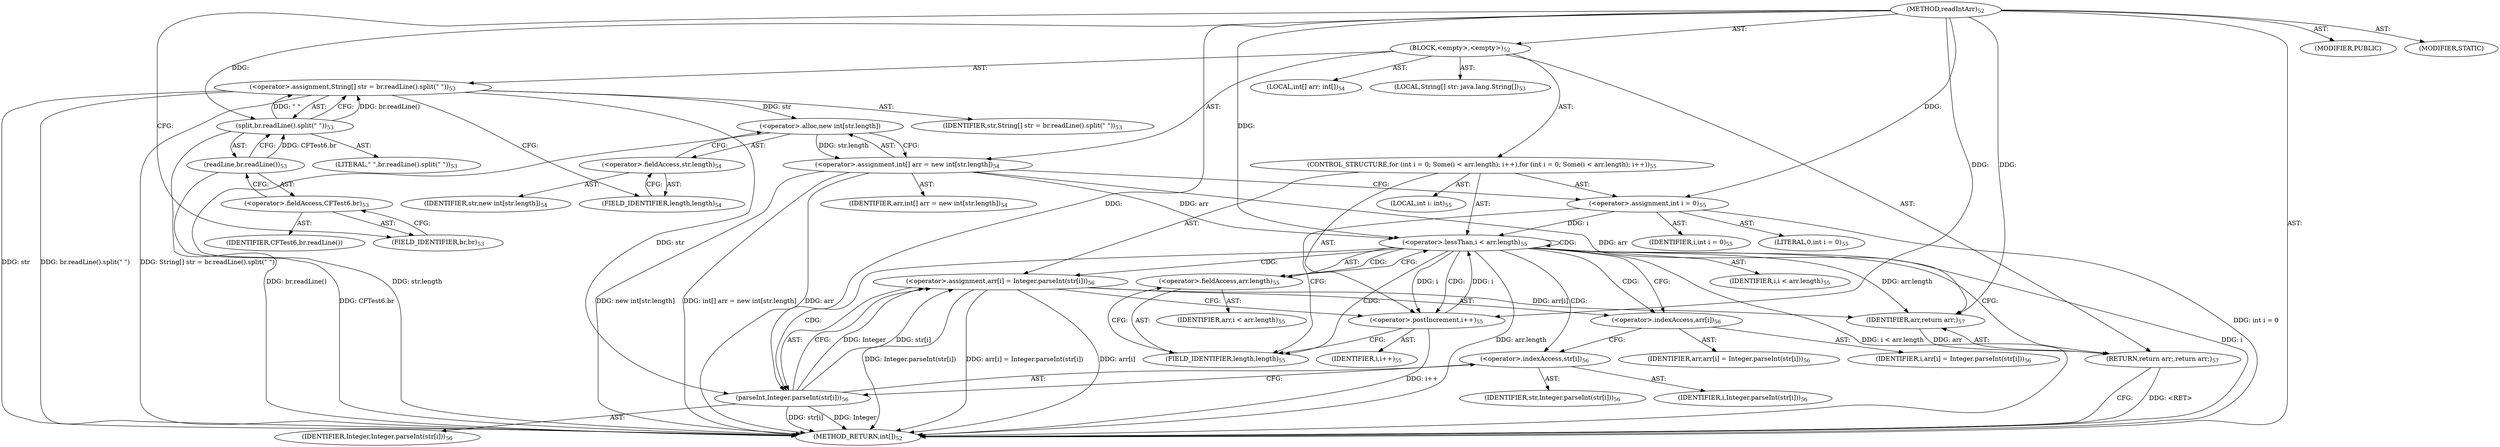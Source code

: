 digraph "readIntArr" {  
"154" [label = <(METHOD,readIntArr)<SUB>52</SUB>> ]
"155" [label = <(BLOCK,&lt;empty&gt;,&lt;empty&gt;)<SUB>52</SUB>> ]
"156" [label = <(LOCAL,String[] str: java.lang.String[])<SUB>53</SUB>> ]
"157" [label = <(&lt;operator&gt;.assignment,String[] str = br.readLine().split(&quot; &quot;))<SUB>53</SUB>> ]
"158" [label = <(IDENTIFIER,str,String[] str = br.readLine().split(&quot; &quot;))<SUB>53</SUB>> ]
"159" [label = <(split,br.readLine().split(&quot; &quot;))<SUB>53</SUB>> ]
"160" [label = <(readLine,br.readLine())<SUB>53</SUB>> ]
"161" [label = <(&lt;operator&gt;.fieldAccess,CFTest6.br)<SUB>53</SUB>> ]
"162" [label = <(IDENTIFIER,CFTest6,br.readLine())> ]
"163" [label = <(FIELD_IDENTIFIER,br,br)<SUB>53</SUB>> ]
"164" [label = <(LITERAL,&quot; &quot;,br.readLine().split(&quot; &quot;))<SUB>53</SUB>> ]
"165" [label = <(LOCAL,int[] arr: int[])<SUB>54</SUB>> ]
"166" [label = <(&lt;operator&gt;.assignment,int[] arr = new int[str.length])<SUB>54</SUB>> ]
"167" [label = <(IDENTIFIER,arr,int[] arr = new int[str.length])<SUB>54</SUB>> ]
"168" [label = <(&lt;operator&gt;.alloc,new int[str.length])> ]
"169" [label = <(&lt;operator&gt;.fieldAccess,str.length)<SUB>54</SUB>> ]
"170" [label = <(IDENTIFIER,str,new int[str.length])<SUB>54</SUB>> ]
"171" [label = <(FIELD_IDENTIFIER,length,length)<SUB>54</SUB>> ]
"172" [label = <(CONTROL_STRUCTURE,for (int i = 0; Some(i &lt; arr.length); i++),for (int i = 0; Some(i &lt; arr.length); i++))<SUB>55</SUB>> ]
"173" [label = <(LOCAL,int i: int)<SUB>55</SUB>> ]
"174" [label = <(&lt;operator&gt;.assignment,int i = 0)<SUB>55</SUB>> ]
"175" [label = <(IDENTIFIER,i,int i = 0)<SUB>55</SUB>> ]
"176" [label = <(LITERAL,0,int i = 0)<SUB>55</SUB>> ]
"177" [label = <(&lt;operator&gt;.lessThan,i &lt; arr.length)<SUB>55</SUB>> ]
"178" [label = <(IDENTIFIER,i,i &lt; arr.length)<SUB>55</SUB>> ]
"179" [label = <(&lt;operator&gt;.fieldAccess,arr.length)<SUB>55</SUB>> ]
"180" [label = <(IDENTIFIER,arr,i &lt; arr.length)<SUB>55</SUB>> ]
"181" [label = <(FIELD_IDENTIFIER,length,length)<SUB>55</SUB>> ]
"182" [label = <(&lt;operator&gt;.postIncrement,i++)<SUB>55</SUB>> ]
"183" [label = <(IDENTIFIER,i,i++)<SUB>55</SUB>> ]
"184" [label = <(&lt;operator&gt;.assignment,arr[i] = Integer.parseInt(str[i]))<SUB>56</SUB>> ]
"185" [label = <(&lt;operator&gt;.indexAccess,arr[i])<SUB>56</SUB>> ]
"186" [label = <(IDENTIFIER,arr,arr[i] = Integer.parseInt(str[i]))<SUB>56</SUB>> ]
"187" [label = <(IDENTIFIER,i,arr[i] = Integer.parseInt(str[i]))<SUB>56</SUB>> ]
"188" [label = <(parseInt,Integer.parseInt(str[i]))<SUB>56</SUB>> ]
"189" [label = <(IDENTIFIER,Integer,Integer.parseInt(str[i]))<SUB>56</SUB>> ]
"190" [label = <(&lt;operator&gt;.indexAccess,str[i])<SUB>56</SUB>> ]
"191" [label = <(IDENTIFIER,str,Integer.parseInt(str[i]))<SUB>56</SUB>> ]
"192" [label = <(IDENTIFIER,i,Integer.parseInt(str[i]))<SUB>56</SUB>> ]
"193" [label = <(RETURN,return arr;,return arr;)<SUB>57</SUB>> ]
"194" [label = <(IDENTIFIER,arr,return arr;)<SUB>57</SUB>> ]
"195" [label = <(MODIFIER,PUBLIC)> ]
"196" [label = <(MODIFIER,STATIC)> ]
"197" [label = <(METHOD_RETURN,int[])<SUB>52</SUB>> ]
  "154" -> "155"  [ label = "AST: "] 
  "154" -> "195"  [ label = "AST: "] 
  "154" -> "196"  [ label = "AST: "] 
  "154" -> "197"  [ label = "AST: "] 
  "155" -> "156"  [ label = "AST: "] 
  "155" -> "157"  [ label = "AST: "] 
  "155" -> "165"  [ label = "AST: "] 
  "155" -> "166"  [ label = "AST: "] 
  "155" -> "172"  [ label = "AST: "] 
  "155" -> "193"  [ label = "AST: "] 
  "157" -> "158"  [ label = "AST: "] 
  "157" -> "159"  [ label = "AST: "] 
  "159" -> "160"  [ label = "AST: "] 
  "159" -> "164"  [ label = "AST: "] 
  "160" -> "161"  [ label = "AST: "] 
  "161" -> "162"  [ label = "AST: "] 
  "161" -> "163"  [ label = "AST: "] 
  "166" -> "167"  [ label = "AST: "] 
  "166" -> "168"  [ label = "AST: "] 
  "168" -> "169"  [ label = "AST: "] 
  "169" -> "170"  [ label = "AST: "] 
  "169" -> "171"  [ label = "AST: "] 
  "172" -> "173"  [ label = "AST: "] 
  "172" -> "174"  [ label = "AST: "] 
  "172" -> "177"  [ label = "AST: "] 
  "172" -> "182"  [ label = "AST: "] 
  "172" -> "184"  [ label = "AST: "] 
  "174" -> "175"  [ label = "AST: "] 
  "174" -> "176"  [ label = "AST: "] 
  "177" -> "178"  [ label = "AST: "] 
  "177" -> "179"  [ label = "AST: "] 
  "179" -> "180"  [ label = "AST: "] 
  "179" -> "181"  [ label = "AST: "] 
  "182" -> "183"  [ label = "AST: "] 
  "184" -> "185"  [ label = "AST: "] 
  "184" -> "188"  [ label = "AST: "] 
  "185" -> "186"  [ label = "AST: "] 
  "185" -> "187"  [ label = "AST: "] 
  "188" -> "189"  [ label = "AST: "] 
  "188" -> "190"  [ label = "AST: "] 
  "190" -> "191"  [ label = "AST: "] 
  "190" -> "192"  [ label = "AST: "] 
  "193" -> "194"  [ label = "AST: "] 
  "157" -> "171"  [ label = "CFG: "] 
  "166" -> "174"  [ label = "CFG: "] 
  "193" -> "197"  [ label = "CFG: "] 
  "159" -> "157"  [ label = "CFG: "] 
  "168" -> "166"  [ label = "CFG: "] 
  "174" -> "181"  [ label = "CFG: "] 
  "177" -> "185"  [ label = "CFG: "] 
  "177" -> "193"  [ label = "CFG: "] 
  "182" -> "181"  [ label = "CFG: "] 
  "184" -> "182"  [ label = "CFG: "] 
  "160" -> "159"  [ label = "CFG: "] 
  "169" -> "168"  [ label = "CFG: "] 
  "179" -> "177"  [ label = "CFG: "] 
  "185" -> "190"  [ label = "CFG: "] 
  "188" -> "184"  [ label = "CFG: "] 
  "161" -> "160"  [ label = "CFG: "] 
  "171" -> "169"  [ label = "CFG: "] 
  "181" -> "179"  [ label = "CFG: "] 
  "190" -> "188"  [ label = "CFG: "] 
  "163" -> "161"  [ label = "CFG: "] 
  "154" -> "163"  [ label = "CFG: "] 
  "193" -> "197"  [ label = "DDG: &lt;RET&gt;"] 
  "157" -> "197"  [ label = "DDG: str"] 
  "160" -> "197"  [ label = "DDG: CFTest6.br"] 
  "159" -> "197"  [ label = "DDG: br.readLine()"] 
  "157" -> "197"  [ label = "DDG: br.readLine().split(&quot; &quot;)"] 
  "157" -> "197"  [ label = "DDG: String[] str = br.readLine().split(&quot; &quot;)"] 
  "166" -> "197"  [ label = "DDG: arr"] 
  "168" -> "197"  [ label = "DDG: str.length"] 
  "166" -> "197"  [ label = "DDG: new int[str.length]"] 
  "166" -> "197"  [ label = "DDG: int[] arr = new int[str.length]"] 
  "174" -> "197"  [ label = "DDG: int i = 0"] 
  "177" -> "197"  [ label = "DDG: i"] 
  "177" -> "197"  [ label = "DDG: arr.length"] 
  "177" -> "197"  [ label = "DDG: i &lt; arr.length"] 
  "184" -> "197"  [ label = "DDG: arr[i]"] 
  "188" -> "197"  [ label = "DDG: str[i]"] 
  "184" -> "197"  [ label = "DDG: Integer.parseInt(str[i])"] 
  "184" -> "197"  [ label = "DDG: arr[i] = Integer.parseInt(str[i])"] 
  "182" -> "197"  [ label = "DDG: i++"] 
  "188" -> "197"  [ label = "DDG: Integer"] 
  "159" -> "157"  [ label = "DDG: br.readLine()"] 
  "159" -> "157"  [ label = "DDG: &quot; &quot;"] 
  "168" -> "166"  [ label = "DDG: str.length"] 
  "194" -> "193"  [ label = "DDG: arr"] 
  "154" -> "174"  [ label = "DDG: "] 
  "188" -> "184"  [ label = "DDG: Integer"] 
  "188" -> "184"  [ label = "DDG: str[i]"] 
  "177" -> "194"  [ label = "DDG: arr.length"] 
  "166" -> "194"  [ label = "DDG: arr"] 
  "184" -> "194"  [ label = "DDG: arr[i]"] 
  "154" -> "194"  [ label = "DDG: "] 
  "160" -> "159"  [ label = "DDG: CFTest6.br"] 
  "154" -> "159"  [ label = "DDG: "] 
  "157" -> "168"  [ label = "DDG: str"] 
  "174" -> "177"  [ label = "DDG: i"] 
  "182" -> "177"  [ label = "DDG: i"] 
  "154" -> "177"  [ label = "DDG: "] 
  "166" -> "177"  [ label = "DDG: arr"] 
  "177" -> "182"  [ label = "DDG: i"] 
  "154" -> "182"  [ label = "DDG: "] 
  "154" -> "188"  [ label = "DDG: "] 
  "157" -> "188"  [ label = "DDG: str"] 
  "177" -> "188"  [ label = "CDG: "] 
  "177" -> "181"  [ label = "CDG: "] 
  "177" -> "177"  [ label = "CDG: "] 
  "177" -> "182"  [ label = "CDG: "] 
  "177" -> "179"  [ label = "CDG: "] 
  "177" -> "185"  [ label = "CDG: "] 
  "177" -> "190"  [ label = "CDG: "] 
  "177" -> "184"  [ label = "CDG: "] 
}
